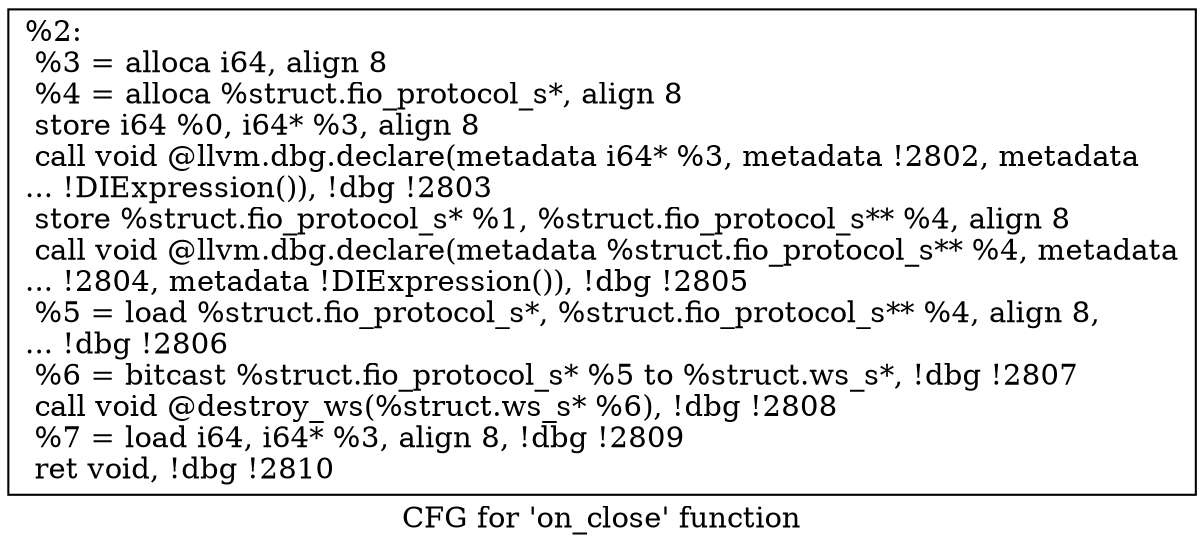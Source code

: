 digraph "CFG for 'on_close' function" {
	label="CFG for 'on_close' function";

	Node0x556852587d30 [shape=record,label="{%2:\l  %3 = alloca i64, align 8\l  %4 = alloca %struct.fio_protocol_s*, align 8\l  store i64 %0, i64* %3, align 8\l  call void @llvm.dbg.declare(metadata i64* %3, metadata !2802, metadata\l... !DIExpression()), !dbg !2803\l  store %struct.fio_protocol_s* %1, %struct.fio_protocol_s** %4, align 8\l  call void @llvm.dbg.declare(metadata %struct.fio_protocol_s** %4, metadata\l... !2804, metadata !DIExpression()), !dbg !2805\l  %5 = load %struct.fio_protocol_s*, %struct.fio_protocol_s** %4, align 8,\l... !dbg !2806\l  %6 = bitcast %struct.fio_protocol_s* %5 to %struct.ws_s*, !dbg !2807\l  call void @destroy_ws(%struct.ws_s* %6), !dbg !2808\l  %7 = load i64, i64* %3, align 8, !dbg !2809\l  ret void, !dbg !2810\l}"];
}
